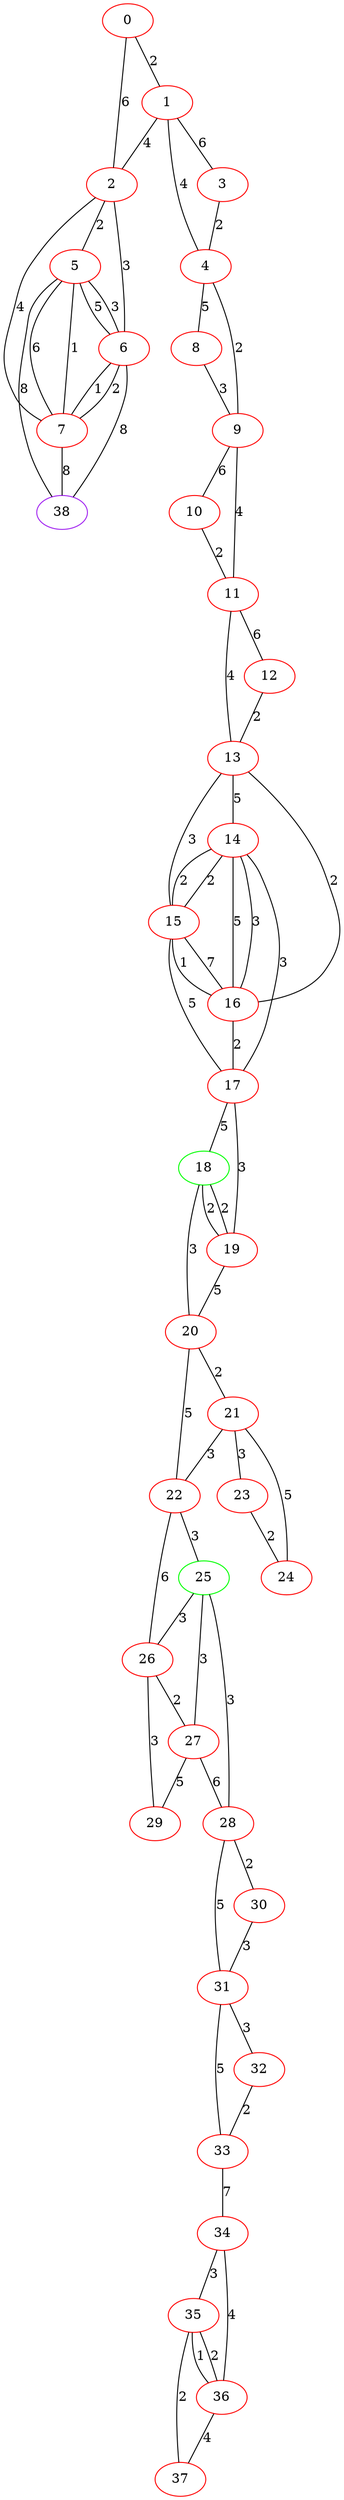 graph "" {
0 [color=red, weight=1];
1 [color=red, weight=1];
2 [color=red, weight=1];
3 [color=red, weight=1];
4 [color=red, weight=1];
5 [color=red, weight=1];
6 [color=red, weight=1];
7 [color=red, weight=1];
8 [color=red, weight=1];
9 [color=red, weight=1];
10 [color=red, weight=1];
11 [color=red, weight=1];
12 [color=red, weight=1];
13 [color=red, weight=1];
14 [color=red, weight=1];
15 [color=red, weight=1];
16 [color=red, weight=1];
17 [color=red, weight=1];
18 [color=green, weight=2];
19 [color=red, weight=1];
20 [color=red, weight=1];
21 [color=red, weight=1];
22 [color=red, weight=1];
23 [color=red, weight=1];
24 [color=red, weight=1];
25 [color=green, weight=2];
26 [color=red, weight=1];
27 [color=red, weight=1];
28 [color=red, weight=1];
29 [color=red, weight=1];
30 [color=red, weight=1];
31 [color=red, weight=1];
32 [color=red, weight=1];
33 [color=red, weight=1];
34 [color=red, weight=1];
35 [color=red, weight=1];
36 [color=red, weight=1];
37 [color=red, weight=1];
38 [color=purple, weight=4];
0 -- 1  [key=0, label=2];
0 -- 2  [key=0, label=6];
1 -- 2  [key=0, label=4];
1 -- 3  [key=0, label=6];
1 -- 4  [key=0, label=4];
2 -- 5  [key=0, label=2];
2 -- 6  [key=0, label=3];
2 -- 7  [key=0, label=4];
3 -- 4  [key=0, label=2];
4 -- 8  [key=0, label=5];
4 -- 9  [key=0, label=2];
5 -- 38  [key=0, label=8];
5 -- 6  [key=0, label=5];
5 -- 6  [key=1, label=3];
5 -- 7  [key=0, label=6];
5 -- 7  [key=1, label=1];
6 -- 38  [key=0, label=8];
6 -- 7  [key=0, label=1];
6 -- 7  [key=1, label=2];
7 -- 38  [key=0, label=8];
8 -- 9  [key=0, label=3];
9 -- 10  [key=0, label=6];
9 -- 11  [key=0, label=4];
10 -- 11  [key=0, label=2];
11 -- 12  [key=0, label=6];
11 -- 13  [key=0, label=4];
12 -- 13  [key=0, label=2];
13 -- 16  [key=0, label=2];
13 -- 14  [key=0, label=5];
13 -- 15  [key=0, label=3];
14 -- 16  [key=0, label=3];
14 -- 16  [key=1, label=5];
14 -- 17  [key=0, label=3];
14 -- 15  [key=0, label=2];
14 -- 15  [key=1, label=2];
15 -- 16  [key=0, label=1];
15 -- 16  [key=1, label=7];
15 -- 17  [key=0, label=5];
16 -- 17  [key=0, label=2];
17 -- 18  [key=0, label=5];
17 -- 19  [key=0, label=3];
18 -- 19  [key=0, label=2];
18 -- 19  [key=1, label=2];
18 -- 20  [key=0, label=3];
19 -- 20  [key=0, label=5];
20 -- 21  [key=0, label=2];
20 -- 22  [key=0, label=5];
21 -- 24  [key=0, label=5];
21 -- 22  [key=0, label=3];
21 -- 23  [key=0, label=3];
22 -- 25  [key=0, label=3];
22 -- 26  [key=0, label=6];
23 -- 24  [key=0, label=2];
25 -- 26  [key=0, label=3];
25 -- 27  [key=0, label=3];
25 -- 28  [key=0, label=3];
26 -- 27  [key=0, label=2];
26 -- 29  [key=0, label=3];
27 -- 28  [key=0, label=6];
27 -- 29  [key=0, label=5];
28 -- 30  [key=0, label=2];
28 -- 31  [key=0, label=5];
30 -- 31  [key=0, label=3];
31 -- 32  [key=0, label=3];
31 -- 33  [key=0, label=5];
32 -- 33  [key=0, label=2];
33 -- 34  [key=0, label=7];
34 -- 35  [key=0, label=3];
34 -- 36  [key=0, label=4];
35 -- 36  [key=0, label=2];
35 -- 36  [key=1, label=1];
35 -- 37  [key=0, label=2];
36 -- 37  [key=0, label=4];
}
